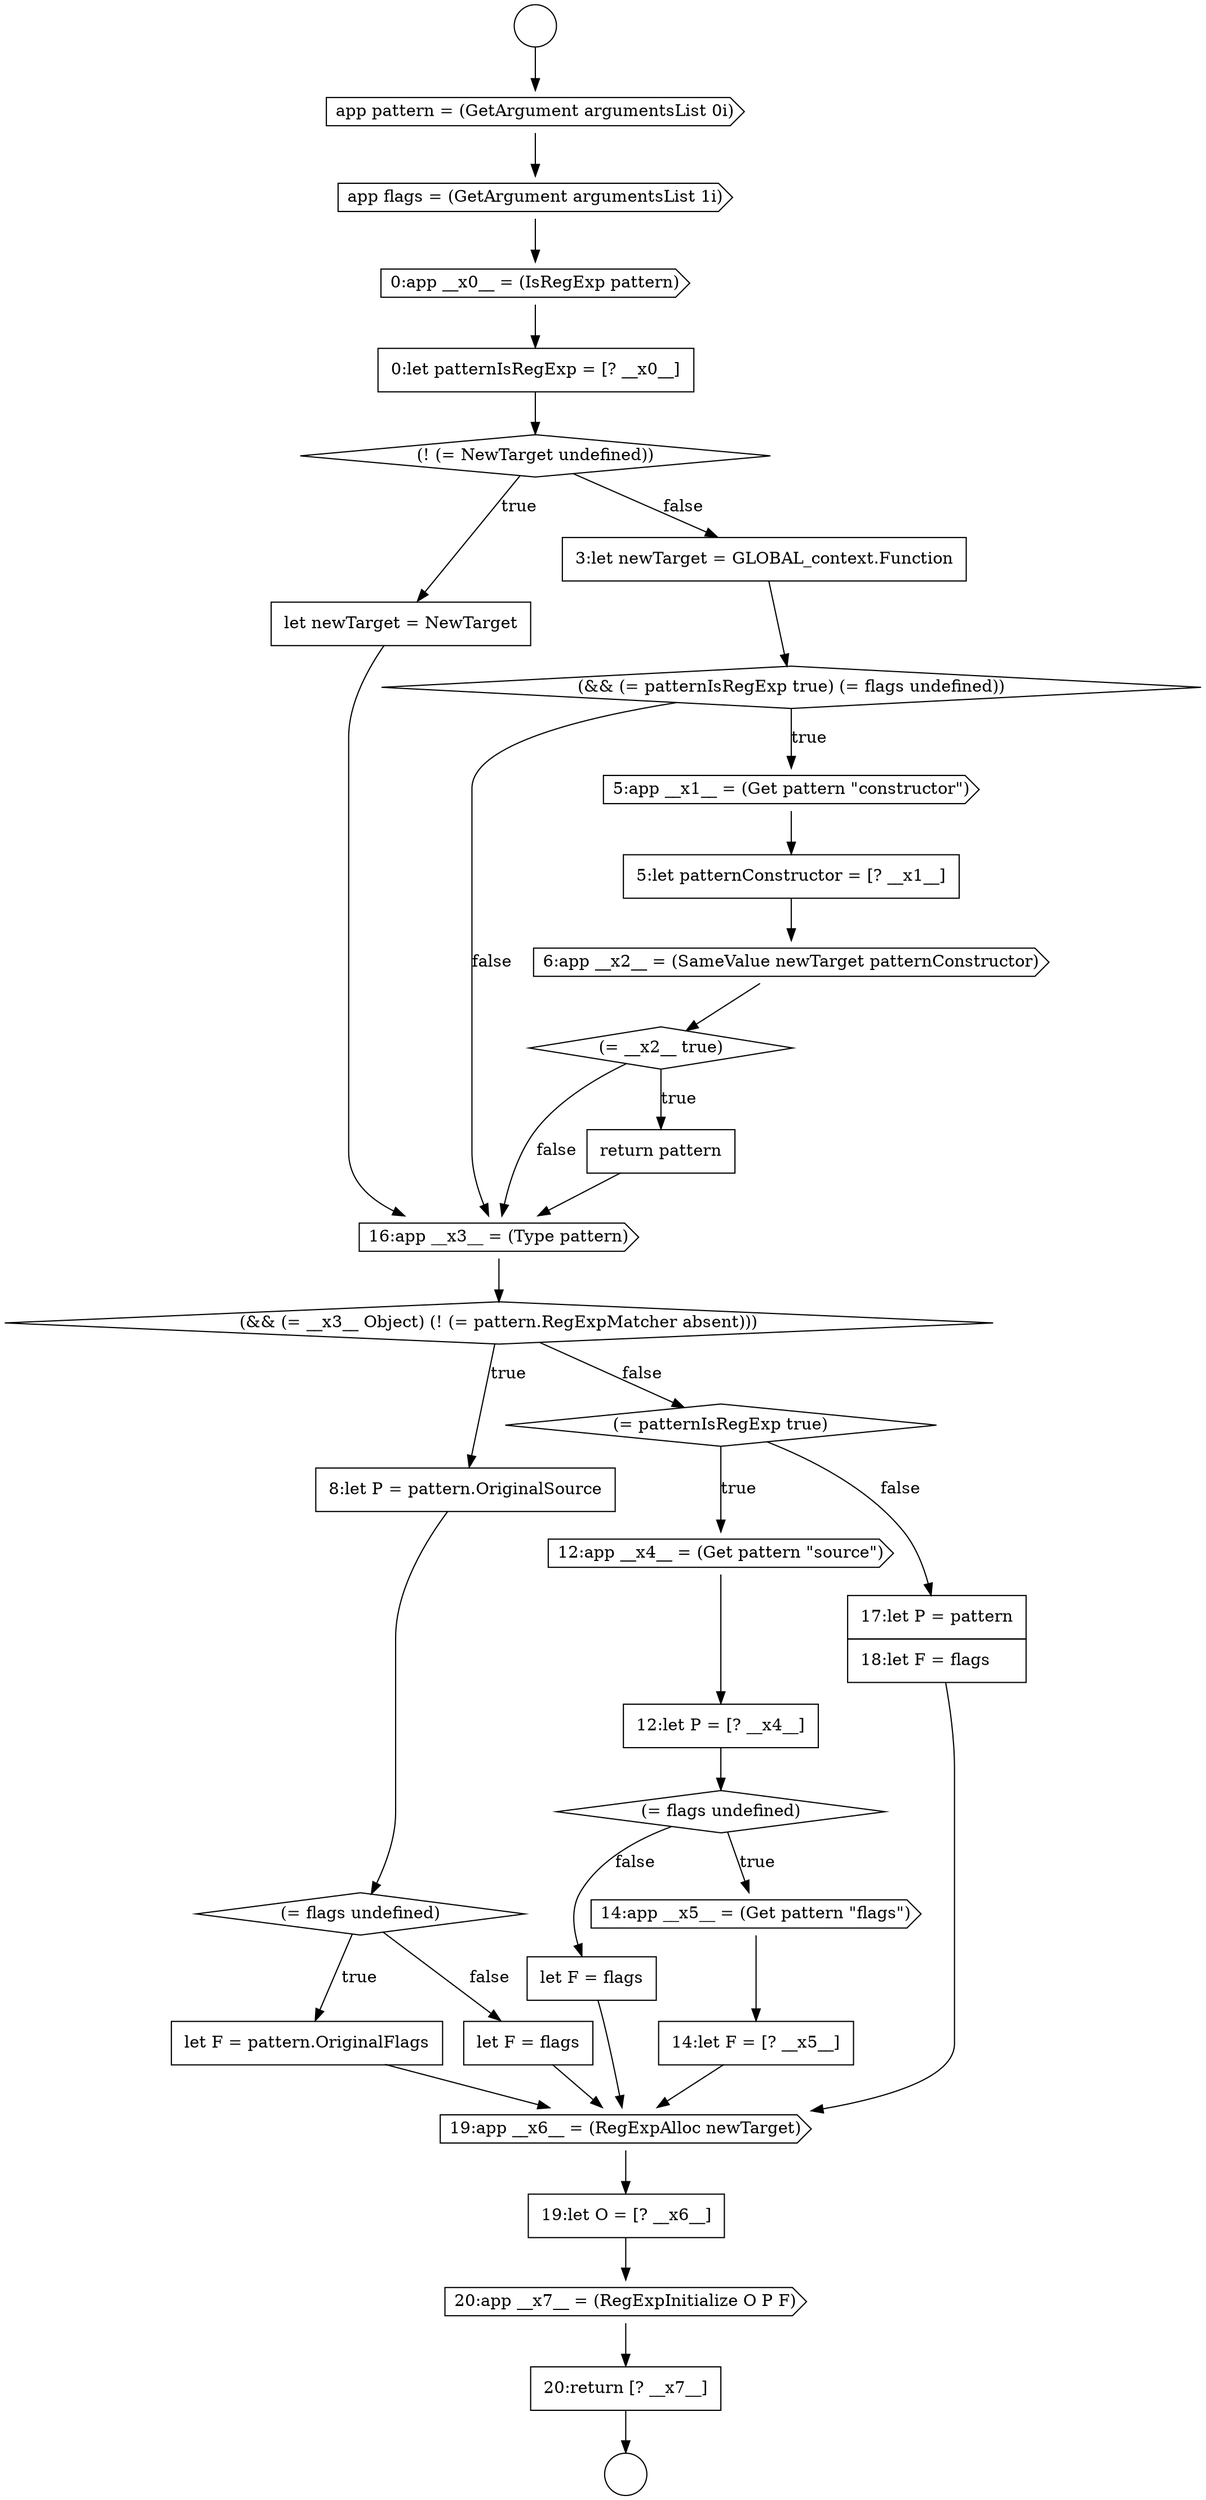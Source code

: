 digraph {
  node12575 [shape=none, margin=0, label=<<font color="black">
    <table border="0" cellborder="1" cellspacing="0" cellpadding="10">
      <tr><td align="left">14:let F = [? __x5__]</td></tr>
    </table>
  </font>> color="black" fillcolor="white" style=filled]
  node12568 [shape=none, margin=0, label=<<font color="black">
    <table border="0" cellborder="1" cellspacing="0" cellpadding="10">
      <tr><td align="left">let F = pattern.OriginalFlags</td></tr>
    </table>
  </font>> color="black" fillcolor="white" style=filled]
  node12578 [shape=cds, label=<<font color="black">19:app __x6__ = (RegExpAlloc newTarget)</font>> color="black" fillcolor="white" style=filled]
  node12571 [shape=cds, label=<<font color="black">12:app __x4__ = (Get pattern &quot;source&quot;)</font>> color="black" fillcolor="white" style=filled]
  node12558 [shape=diamond, label=<<font color="black">(&amp;&amp; (= patternIsRegExp true) (= flags undefined))</font>> color="black" fillcolor="white" style=filled]
  node12566 [shape=none, margin=0, label=<<font color="black">
    <table border="0" cellborder="1" cellspacing="0" cellpadding="10">
      <tr><td align="left">8:let P = pattern.OriginalSource</td></tr>
    </table>
  </font>> color="black" fillcolor="white" style=filled]
  node12580 [shape=cds, label=<<font color="black">20:app __x7__ = (RegExpInitialize O P F)</font>> color="black" fillcolor="white" style=filled]
  node12567 [shape=diamond, label=<<font color="black">(= flags undefined)</font>> color="black" fillcolor="white" style=filled]
  node12555 [shape=diamond, label=<<font color="black">(! (= NewTarget undefined))</font>> color="black" fillcolor="white" style=filled]
  node12560 [shape=none, margin=0, label=<<font color="black">
    <table border="0" cellborder="1" cellspacing="0" cellpadding="10">
      <tr><td align="left">5:let patternConstructor = [? __x1__]</td></tr>
    </table>
  </font>> color="black" fillcolor="white" style=filled]
  node12579 [shape=none, margin=0, label=<<font color="black">
    <table border="0" cellborder="1" cellspacing="0" cellpadding="10">
      <tr><td align="left">19:let O = [? __x6__]</td></tr>
    </table>
  </font>> color="black" fillcolor="white" style=filled]
  node12564 [shape=cds, label=<<font color="black">16:app __x3__ = (Type pattern)</font>> color="black" fillcolor="white" style=filled]
  node12570 [shape=diamond, label=<<font color="black">(= patternIsRegExp true)</font>> color="black" fillcolor="white" style=filled]
  node12549 [shape=circle label=" " color="black" fillcolor="white" style=filled]
  node12554 [shape=none, margin=0, label=<<font color="black">
    <table border="0" cellborder="1" cellspacing="0" cellpadding="10">
      <tr><td align="left">0:let patternIsRegExp = [? __x0__]</td></tr>
    </table>
  </font>> color="black" fillcolor="white" style=filled]
  node12559 [shape=cds, label=<<font color="black">5:app __x1__ = (Get pattern &quot;constructor&quot;)</font>> color="black" fillcolor="white" style=filled]
  node12581 [shape=none, margin=0, label=<<font color="black">
    <table border="0" cellborder="1" cellspacing="0" cellpadding="10">
      <tr><td align="left">20:return [? __x7__]</td></tr>
    </table>
  </font>> color="black" fillcolor="white" style=filled]
  node12565 [shape=diamond, label=<<font color="black">(&amp;&amp; (= __x3__ Object) (! (= pattern.RegExpMatcher absent)))</font>> color="black" fillcolor="white" style=filled]
  node12561 [shape=cds, label=<<font color="black">6:app __x2__ = (SameValue newTarget patternConstructor)</font>> color="black" fillcolor="white" style=filled]
  node12550 [shape=circle label=" " color="black" fillcolor="white" style=filled]
  node12576 [shape=none, margin=0, label=<<font color="black">
    <table border="0" cellborder="1" cellspacing="0" cellpadding="10">
      <tr><td align="left">let F = flags</td></tr>
    </table>
  </font>> color="black" fillcolor="white" style=filled]
  node12577 [shape=none, margin=0, label=<<font color="black">
    <table border="0" cellborder="1" cellspacing="0" cellpadding="10">
      <tr><td align="left">17:let P = pattern</td></tr>
      <tr><td align="left">18:let F = flags</td></tr>
    </table>
  </font>> color="black" fillcolor="white" style=filled]
  node12553 [shape=cds, label=<<font color="black">0:app __x0__ = (IsRegExp pattern)</font>> color="black" fillcolor="white" style=filled]
  node12572 [shape=none, margin=0, label=<<font color="black">
    <table border="0" cellborder="1" cellspacing="0" cellpadding="10">
      <tr><td align="left">12:let P = [? __x4__]</td></tr>
    </table>
  </font>> color="black" fillcolor="white" style=filled]
  node12562 [shape=diamond, label=<<font color="black">(= __x2__ true)</font>> color="black" fillcolor="white" style=filled]
  node12551 [shape=cds, label=<<font color="black">app pattern = (GetArgument argumentsList 0i)</font>> color="black" fillcolor="white" style=filled]
  node12573 [shape=diamond, label=<<font color="black">(= flags undefined)</font>> color="black" fillcolor="white" style=filled]
  node12556 [shape=none, margin=0, label=<<font color="black">
    <table border="0" cellborder="1" cellspacing="0" cellpadding="10">
      <tr><td align="left">let newTarget = NewTarget</td></tr>
    </table>
  </font>> color="black" fillcolor="white" style=filled]
  node12557 [shape=none, margin=0, label=<<font color="black">
    <table border="0" cellborder="1" cellspacing="0" cellpadding="10">
      <tr><td align="left">3:let newTarget = GLOBAL_context.Function</td></tr>
    </table>
  </font>> color="black" fillcolor="white" style=filled]
  node12563 [shape=none, margin=0, label=<<font color="black">
    <table border="0" cellborder="1" cellspacing="0" cellpadding="10">
      <tr><td align="left">return pattern</td></tr>
    </table>
  </font>> color="black" fillcolor="white" style=filled]
  node12569 [shape=none, margin=0, label=<<font color="black">
    <table border="0" cellborder="1" cellspacing="0" cellpadding="10">
      <tr><td align="left">let F = flags</td></tr>
    </table>
  </font>> color="black" fillcolor="white" style=filled]
  node12552 [shape=cds, label=<<font color="black">app flags = (GetArgument argumentsList 1i)</font>> color="black" fillcolor="white" style=filled]
  node12574 [shape=cds, label=<<font color="black">14:app __x5__ = (Get pattern &quot;flags&quot;)</font>> color="black" fillcolor="white" style=filled]
  node12580 -> node12581 [ color="black"]
  node12556 -> node12564 [ color="black"]
  node12563 -> node12564 [ color="black"]
  node12554 -> node12555 [ color="black"]
  node12569 -> node12578 [ color="black"]
  node12567 -> node12568 [label=<<font color="black">true</font>> color="black"]
  node12567 -> node12569 [label=<<font color="black">false</font>> color="black"]
  node12551 -> node12552 [ color="black"]
  node12579 -> node12580 [ color="black"]
  node12565 -> node12566 [label=<<font color="black">true</font>> color="black"]
  node12565 -> node12570 [label=<<font color="black">false</font>> color="black"]
  node12560 -> node12561 [ color="black"]
  node12573 -> node12574 [label=<<font color="black">true</font>> color="black"]
  node12573 -> node12576 [label=<<font color="black">false</font>> color="black"]
  node12552 -> node12553 [ color="black"]
  node12576 -> node12578 [ color="black"]
  node12558 -> node12559 [label=<<font color="black">true</font>> color="black"]
  node12558 -> node12564 [label=<<font color="black">false</font>> color="black"]
  node12566 -> node12567 [ color="black"]
  node12571 -> node12572 [ color="black"]
  node12574 -> node12575 [ color="black"]
  node12581 -> node12550 [ color="black"]
  node12555 -> node12556 [label=<<font color="black">true</font>> color="black"]
  node12555 -> node12557 [label=<<font color="black">false</font>> color="black"]
  node12549 -> node12551 [ color="black"]
  node12578 -> node12579 [ color="black"]
  node12562 -> node12563 [label=<<font color="black">true</font>> color="black"]
  node12562 -> node12564 [label=<<font color="black">false</font>> color="black"]
  node12577 -> node12578 [ color="black"]
  node12575 -> node12578 [ color="black"]
  node12557 -> node12558 [ color="black"]
  node12568 -> node12578 [ color="black"]
  node12564 -> node12565 [ color="black"]
  node12561 -> node12562 [ color="black"]
  node12570 -> node12571 [label=<<font color="black">true</font>> color="black"]
  node12570 -> node12577 [label=<<font color="black">false</font>> color="black"]
  node12553 -> node12554 [ color="black"]
  node12559 -> node12560 [ color="black"]
  node12572 -> node12573 [ color="black"]
}
